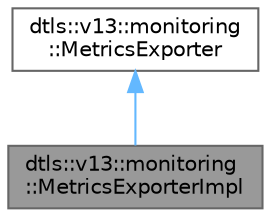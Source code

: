 digraph "dtls::v13::monitoring::MetricsExporterImpl"
{
 // LATEX_PDF_SIZE
  bgcolor="transparent";
  edge [fontname=Helvetica,fontsize=10,labelfontname=Helvetica,labelfontsize=10];
  node [fontname=Helvetica,fontsize=10,shape=box,height=0.2,width=0.4];
  Node1 [id="Node000001",label="dtls::v13::monitoring\l::MetricsExporterImpl",height=0.2,width=0.4,color="gray40", fillcolor="grey60", style="filled", fontcolor="black",tooltip="Metrics exporter implementation."];
  Node2 -> Node1 [id="edge1_Node000001_Node000002",dir="back",color="steelblue1",style="solid",tooltip=" "];
  Node2 [id="Node000002",label="dtls::v13::monitoring\l::MetricsExporter",height=0.2,width=0.4,color="gray40", fillcolor="white", style="filled",URL="$classdtls_1_1v13_1_1monitoring_1_1MetricsExporter.html",tooltip="Metrics exporter interface."];
}
